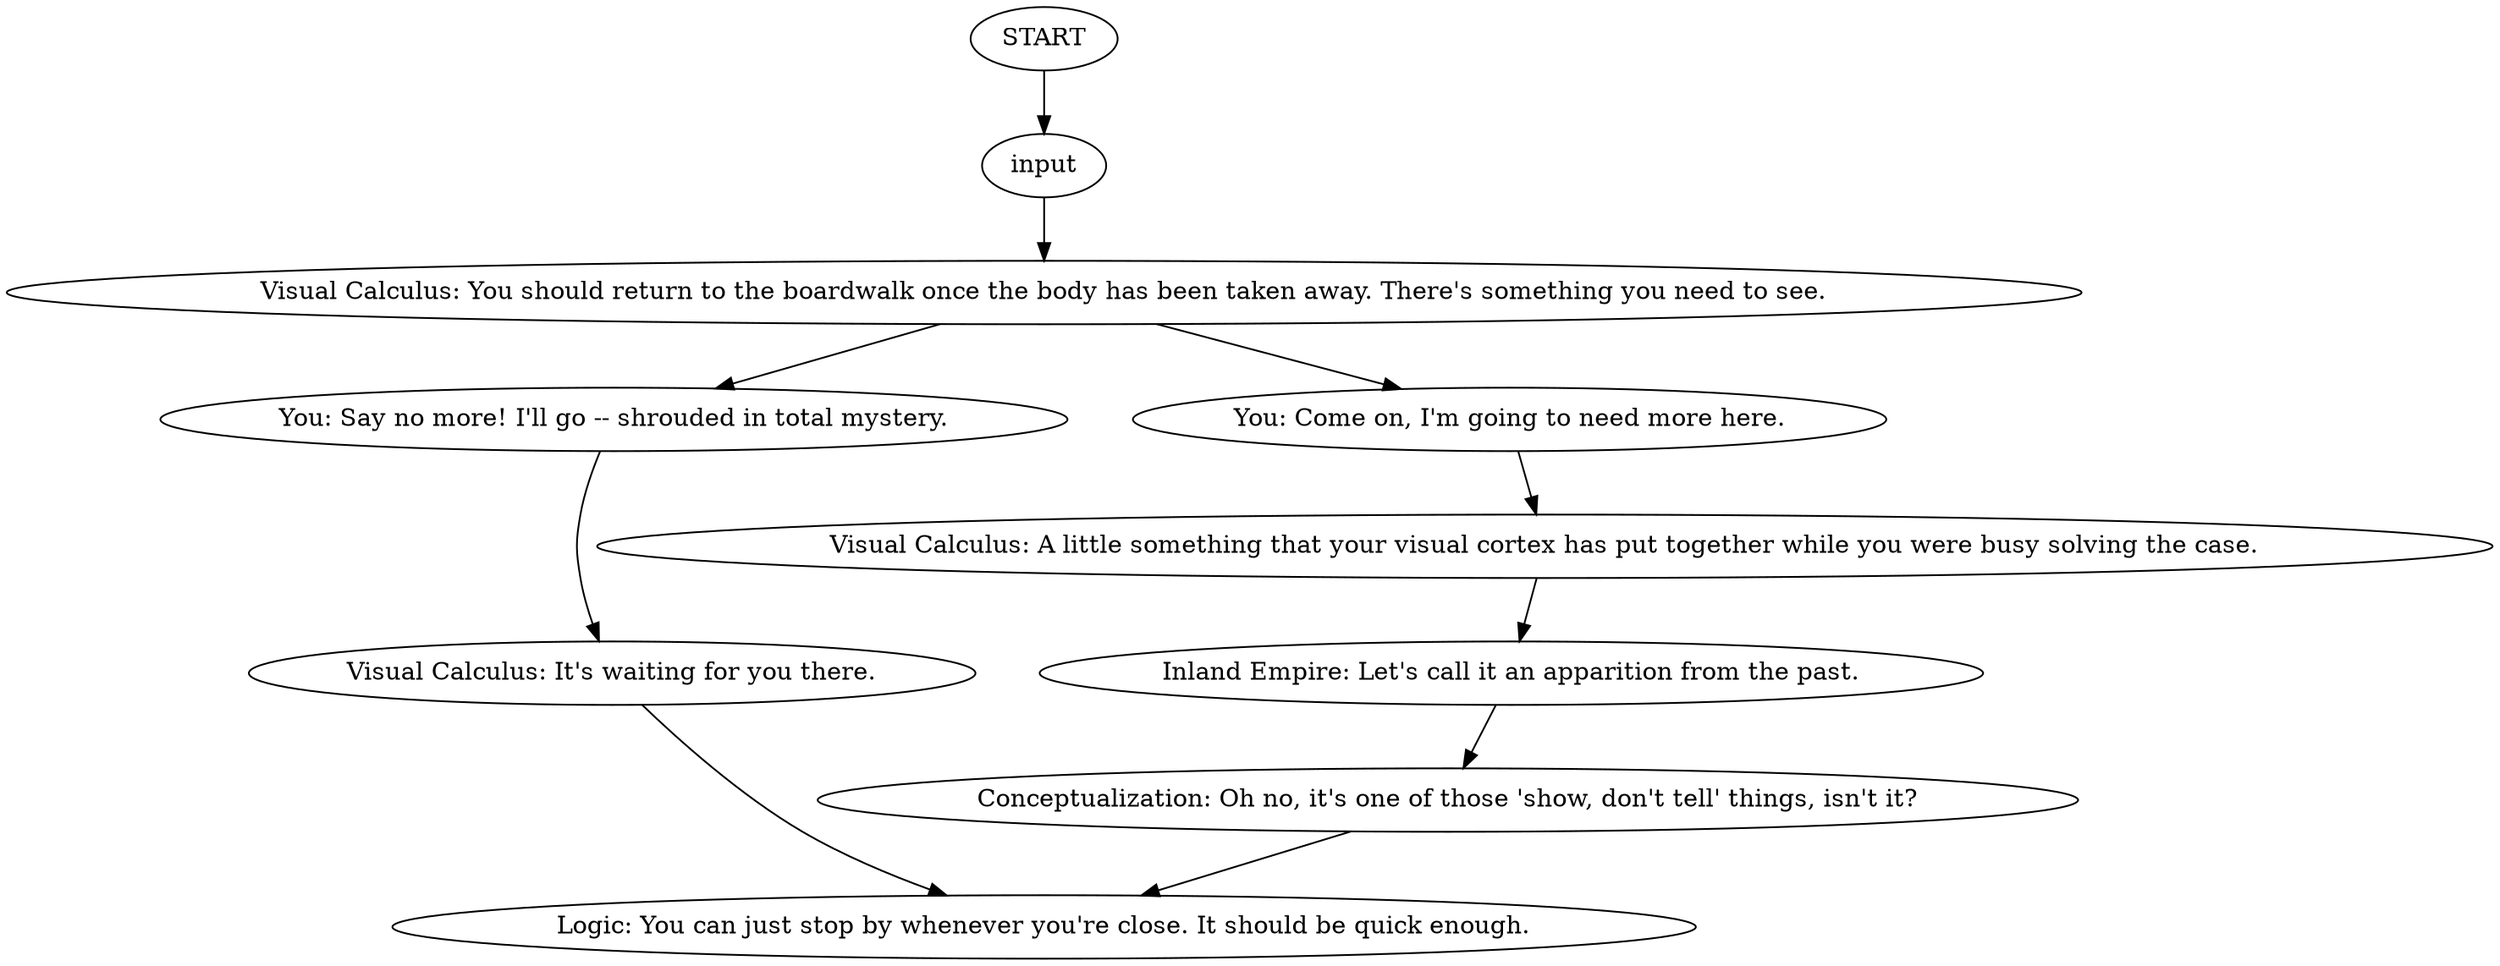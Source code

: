 # Helen - EasterEggs / Pleasure Wheel / Flow – PLAZA ORB / viscal pleasure wheel intro
# Viscal intro after WCW quest not taken
# ==================================================
digraph G {
	  0 [label="START"];
	  1 [label="input"];
	  2 [label="Visual Calculus: You should return to the boardwalk once the body has been taken away. There's something you need to see."];
	  3 [label="Inland Empire: Let's call it an apparition from the past."];
	  4 [label="You: Say no more! I'll go -- shrouded in total mystery."];
	  5 [label="Visual Calculus: It's waiting for you there."];
	  6 [label="Logic: You can just stop by whenever you're close. It should be quick enough."];
	  8 [label="Conceptualization: Oh no, it's one of those 'show, don't tell' things, isn't it?"];
	  9 [label="You: Come on, I'm going to need more here."];
	  10 [label="Visual Calculus: A little something that your visual cortex has put together while you were busy solving the case."];
	  0 -> 1
	  1 -> 2
	  2 -> 9
	  2 -> 4
	  3 -> 8
	  4 -> 5
	  5 -> 6
	  8 -> 6
	  9 -> 10
	  10 -> 3
}

